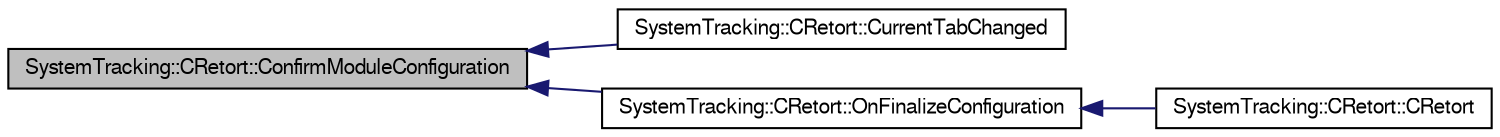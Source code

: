 digraph G
{
  edge [fontname="FreeSans",fontsize="10",labelfontname="FreeSans",labelfontsize="10"];
  node [fontname="FreeSans",fontsize="10",shape=record];
  rankdir="LR";
  Node1 [label="SystemTracking::CRetort::ConfirmModuleConfiguration",height=0.2,width=0.4,color="black", fillcolor="grey75", style="filled" fontcolor="black"];
  Node1 -> Node2 [dir="back",color="midnightblue",fontsize="10",style="solid",fontname="FreeSans"];
  Node2 [label="SystemTracking::CRetort::CurrentTabChanged",height=0.2,width=0.4,color="black", fillcolor="white", style="filled",URL="$classSystemTracking_1_1CRetort.html#a1bc4ad1066046e21471e96b827997921",tooltip="call slot when current tab changed."];
  Node1 -> Node3 [dir="back",color="midnightblue",fontsize="10",style="solid",fontname="FreeSans"];
  Node3 [label="SystemTracking::CRetort::OnFinalizeConfiguration",height=0.2,width=0.4,color="black", fillcolor="white", style="filled",URL="$classSystemTracking_1_1CRetort.html#a83194e5b0ffb493daada9c96b336ce04",tooltip="slot for finalize configuration."];
  Node3 -> Node4 [dir="back",color="midnightblue",fontsize="10",style="solid",fontname="FreeSans"];
  Node4 [label="SystemTracking::CRetort::CRetort",height=0.2,width=0.4,color="black", fillcolor="white", style="filled",URL="$classSystemTracking_1_1CRetort.html#a34017c9a88dde5aeef817f57dc27e303",tooltip="Default constructor."];
}
